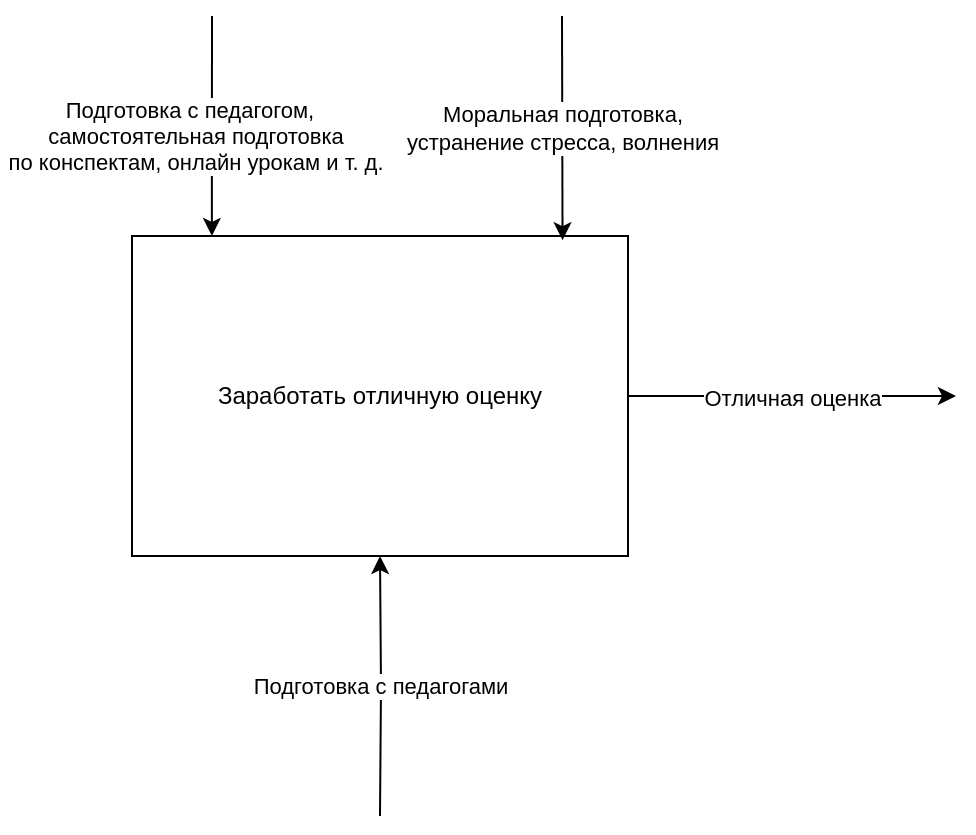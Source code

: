 <mxfile version="20.7.4" type="github">
  <diagram id="IKxiyN_XWuxEhGhjyTU6" name="Страница 1">
    <mxGraphModel dx="1117" dy="676" grid="1" gridSize="10" guides="1" tooltips="1" connect="1" arrows="1" fold="1" page="1" pageScale="1" pageWidth="827" pageHeight="1169" math="0" shadow="0">
      <root>
        <mxCell id="0" />
        <mxCell id="1" parent="0" />
        <mxCell id="SQR-gg03ncgTsfnTzXYK-3" value="Отличная оценка" style="edgeStyle=orthogonalEdgeStyle;rounded=0;orthogonalLoop=1;jettySize=auto;html=1;" parent="1" source="SQR-gg03ncgTsfnTzXYK-1" edge="1">
          <mxGeometry relative="1" as="geometry">
            <mxPoint x="702" y="630" as="targetPoint" />
          </mxGeometry>
        </mxCell>
        <mxCell id="SQR-gg03ncgTsfnTzXYK-1" value="Заработать отличную оценку" style="rounded=0;whiteSpace=wrap;html=1;" parent="1" vertex="1">
          <mxGeometry x="290" y="550" width="248" height="160" as="geometry" />
        </mxCell>
        <mxCell id="SQR-gg03ncgTsfnTzXYK-4" value="Подготовка с педагогами" style="edgeStyle=orthogonalEdgeStyle;rounded=0;orthogonalLoop=1;jettySize=auto;html=1;entryX=0.5;entryY=1;entryDx=0;entryDy=0;" parent="1" target="SQR-gg03ncgTsfnTzXYK-1" edge="1">
          <mxGeometry relative="1" as="geometry">
            <mxPoint x="414" y="840" as="sourcePoint" />
            <mxPoint x="564" y="840" as="targetPoint" />
            <Array as="points" />
          </mxGeometry>
        </mxCell>
        <mxCell id="SQR-gg03ncgTsfnTzXYK-5" value="Подготовка с педагогом,&amp;nbsp;&lt;br&gt;&amp;nbsp;самостоятельная подготовка&lt;br&gt;&amp;nbsp;по&amp;nbsp;конспектам, онлайн урокам и т. д." style="edgeStyle=orthogonalEdgeStyle;rounded=0;orthogonalLoop=1;jettySize=auto;html=1;entryX=0.161;entryY=0;entryDx=0;entryDy=0;entryPerimeter=0;" parent="1" edge="1" target="SQR-gg03ncgTsfnTzXYK-1">
          <mxGeometry x="0.091" y="-10" relative="1" as="geometry">
            <mxPoint x="330" y="440" as="sourcePoint" />
            <mxPoint x="290" y="629.41" as="targetPoint" />
            <Array as="points">
              <mxPoint x="330" y="440" />
            </Array>
            <mxPoint as="offset" />
          </mxGeometry>
        </mxCell>
        <mxCell id="SQR-gg03ncgTsfnTzXYK-6" value="Моральная подготовка, &lt;br&gt;устранение стресса, волнения" style="edgeStyle=orthogonalEdgeStyle;rounded=0;orthogonalLoop=1;jettySize=auto;html=1;entryX=0.868;entryY=0.013;entryDx=0;entryDy=0;entryPerimeter=0;" parent="1" target="SQR-gg03ncgTsfnTzXYK-1" edge="1">
          <mxGeometry relative="1" as="geometry">
            <mxPoint x="505" y="440" as="sourcePoint" />
            <mxPoint x="496" y="440" as="targetPoint" />
            <Array as="points">
              <mxPoint x="505" y="440" />
            </Array>
          </mxGeometry>
        </mxCell>
      </root>
    </mxGraphModel>
  </diagram>
</mxfile>
